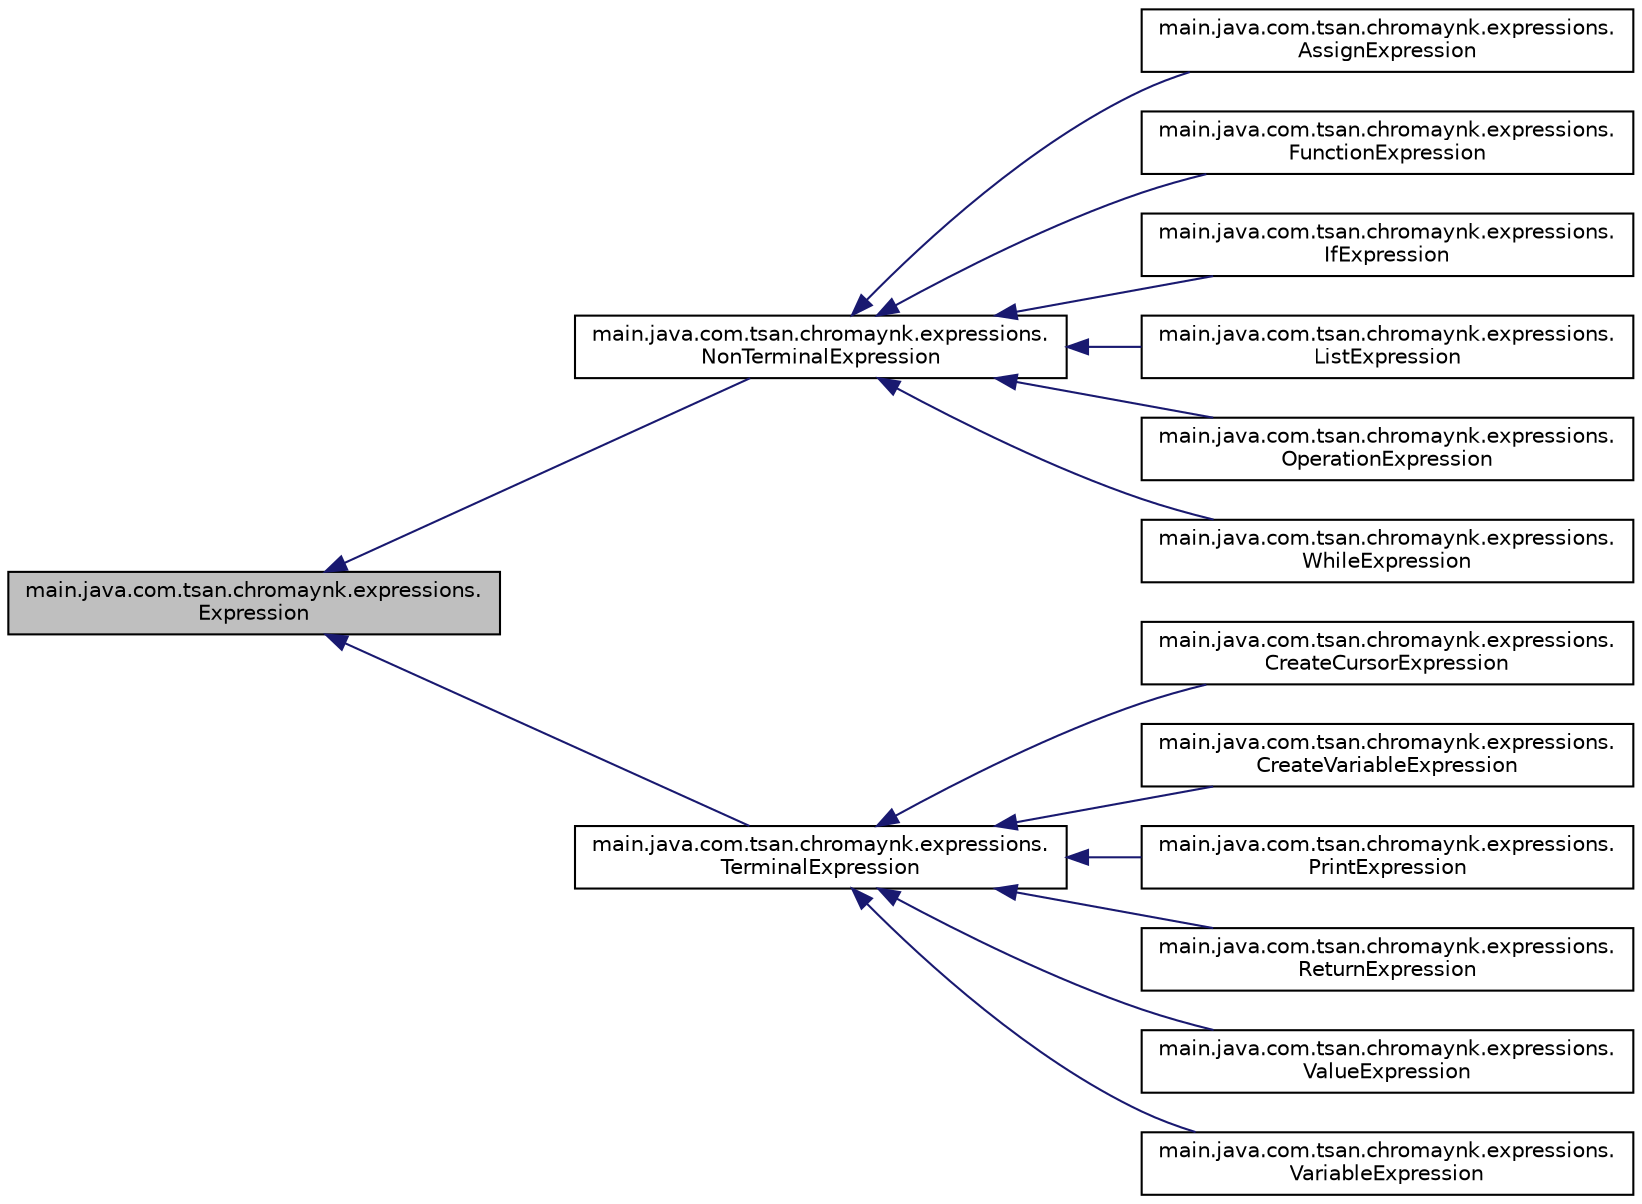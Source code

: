 digraph "main.java.com.tsan.chromaynk.expressions.Expression"
{
 // LATEX_PDF_SIZE
  edge [fontname="Helvetica",fontsize="10",labelfontname="Helvetica",labelfontsize="10"];
  node [fontname="Helvetica",fontsize="10",shape=record];
  rankdir="LR";
  Node1 [label="main.java.com.tsan.chromaynk.expressions.\lExpression",height=0.2,width=0.4,color="black", fillcolor="grey75", style="filled", fontcolor="black",tooltip=" "];
  Node1 -> Node2 [dir="back",color="midnightblue",fontsize="10",style="solid"];
  Node2 [label="main.java.com.tsan.chromaynk.expressions.\lNonTerminalExpression",height=0.2,width=0.4,color="black", fillcolor="white", style="filled",URL="$classmain_1_1java_1_1com_1_1tsan_1_1chromaynk_1_1expressions_1_1NonTerminalExpression.html",tooltip=" "];
  Node2 -> Node3 [dir="back",color="midnightblue",fontsize="10",style="solid"];
  Node3 [label="main.java.com.tsan.chromaynk.expressions.\lAssignExpression",height=0.2,width=0.4,color="black", fillcolor="white", style="filled",URL="$classmain_1_1java_1_1com_1_1tsan_1_1chromaynk_1_1expressions_1_1AssignExpression.html",tooltip=" "];
  Node2 -> Node4 [dir="back",color="midnightblue",fontsize="10",style="solid"];
  Node4 [label="main.java.com.tsan.chromaynk.expressions.\lFunctionExpression",height=0.2,width=0.4,color="black", fillcolor="white", style="filled",URL="$classmain_1_1java_1_1com_1_1tsan_1_1chromaynk_1_1expressions_1_1FunctionExpression.html",tooltip=" "];
  Node2 -> Node5 [dir="back",color="midnightblue",fontsize="10",style="solid"];
  Node5 [label="main.java.com.tsan.chromaynk.expressions.\lIfExpression",height=0.2,width=0.4,color="black", fillcolor="white", style="filled",URL="$classmain_1_1java_1_1com_1_1tsan_1_1chromaynk_1_1expressions_1_1IfExpression.html",tooltip=" "];
  Node2 -> Node6 [dir="back",color="midnightblue",fontsize="10",style="solid"];
  Node6 [label="main.java.com.tsan.chromaynk.expressions.\lListExpression",height=0.2,width=0.4,color="black", fillcolor="white", style="filled",URL="$classmain_1_1java_1_1com_1_1tsan_1_1chromaynk_1_1expressions_1_1ListExpression.html",tooltip=" "];
  Node2 -> Node7 [dir="back",color="midnightblue",fontsize="10",style="solid"];
  Node7 [label="main.java.com.tsan.chromaynk.expressions.\lOperationExpression",height=0.2,width=0.4,color="black", fillcolor="white", style="filled",URL="$classmain_1_1java_1_1com_1_1tsan_1_1chromaynk_1_1expressions_1_1OperationExpression.html",tooltip=" "];
  Node2 -> Node8 [dir="back",color="midnightblue",fontsize="10",style="solid"];
  Node8 [label="main.java.com.tsan.chromaynk.expressions.\lWhileExpression",height=0.2,width=0.4,color="black", fillcolor="white", style="filled",URL="$classmain_1_1java_1_1com_1_1tsan_1_1chromaynk_1_1expressions_1_1WhileExpression.html",tooltip=" "];
  Node1 -> Node9 [dir="back",color="midnightblue",fontsize="10",style="solid"];
  Node9 [label="main.java.com.tsan.chromaynk.expressions.\lTerminalExpression",height=0.2,width=0.4,color="black", fillcolor="white", style="filled",URL="$classmain_1_1java_1_1com_1_1tsan_1_1chromaynk_1_1expressions_1_1TerminalExpression.html",tooltip=" "];
  Node9 -> Node10 [dir="back",color="midnightblue",fontsize="10",style="solid"];
  Node10 [label="main.java.com.tsan.chromaynk.expressions.\lCreateCursorExpression",height=0.2,width=0.4,color="black", fillcolor="white", style="filled",URL="$classmain_1_1java_1_1com_1_1tsan_1_1chromaynk_1_1expressions_1_1CreateCursorExpression.html",tooltip=" "];
  Node9 -> Node11 [dir="back",color="midnightblue",fontsize="10",style="solid"];
  Node11 [label="main.java.com.tsan.chromaynk.expressions.\lCreateVariableExpression",height=0.2,width=0.4,color="black", fillcolor="white", style="filled",URL="$classmain_1_1java_1_1com_1_1tsan_1_1chromaynk_1_1expressions_1_1CreateVariableExpression.html",tooltip=" "];
  Node9 -> Node12 [dir="back",color="midnightblue",fontsize="10",style="solid"];
  Node12 [label="main.java.com.tsan.chromaynk.expressions.\lPrintExpression",height=0.2,width=0.4,color="black", fillcolor="white", style="filled",URL="$classmain_1_1java_1_1com_1_1tsan_1_1chromaynk_1_1expressions_1_1PrintExpression.html",tooltip=" "];
  Node9 -> Node13 [dir="back",color="midnightblue",fontsize="10",style="solid"];
  Node13 [label="main.java.com.tsan.chromaynk.expressions.\lReturnExpression",height=0.2,width=0.4,color="black", fillcolor="white", style="filled",URL="$classmain_1_1java_1_1com_1_1tsan_1_1chromaynk_1_1expressions_1_1ReturnExpression.html",tooltip=" "];
  Node9 -> Node14 [dir="back",color="midnightblue",fontsize="10",style="solid"];
  Node14 [label="main.java.com.tsan.chromaynk.expressions.\lValueExpression",height=0.2,width=0.4,color="black", fillcolor="white", style="filled",URL="$classmain_1_1java_1_1com_1_1tsan_1_1chromaynk_1_1expressions_1_1ValueExpression.html",tooltip=" "];
  Node9 -> Node15 [dir="back",color="midnightblue",fontsize="10",style="solid"];
  Node15 [label="main.java.com.tsan.chromaynk.expressions.\lVariableExpression",height=0.2,width=0.4,color="black", fillcolor="white", style="filled",URL="$classmain_1_1java_1_1com_1_1tsan_1_1chromaynk_1_1expressions_1_1VariableExpression.html",tooltip=" "];
}
